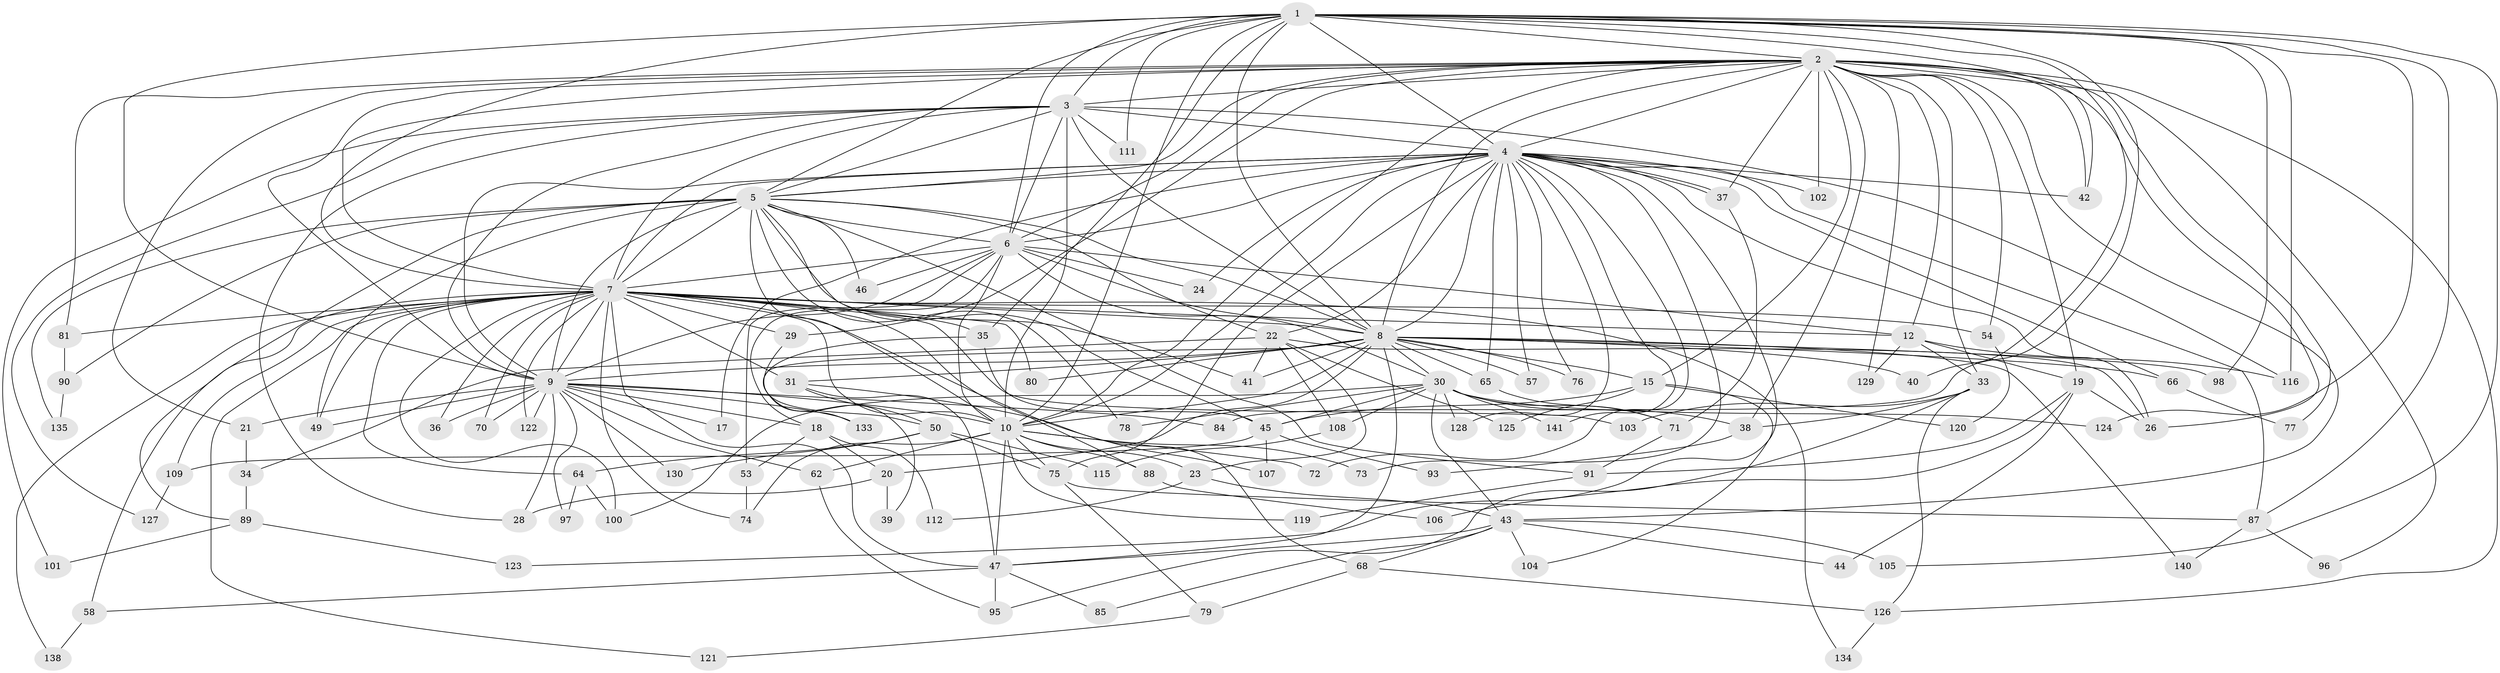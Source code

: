 // original degree distribution, {20: 0.02112676056338028, 28: 0.014084507042253521, 15: 0.007042253521126761, 16: 0.007042253521126761, 29: 0.007042253521126761, 22: 0.007042253521126761, 19: 0.007042253521126761, 8: 0.014084507042253521, 6: 0.035211267605633804, 5: 0.035211267605633804, 3: 0.2112676056338028, 2: 0.5, 4: 0.09859154929577464, 7: 0.02112676056338028, 12: 0.007042253521126761, 9: 0.007042253521126761}
// Generated by graph-tools (version 1.1) at 2025/41/03/06/25 10:41:34]
// undirected, 107 vertices, 263 edges
graph export_dot {
graph [start="1"]
  node [color=gray90,style=filled];
  1 [super="+16"];
  2 [super="+59"];
  3 [super="+113"];
  4 [super="+27"];
  5 [super="+14"];
  6 [super="+52"];
  7 [super="+25"];
  8 [super="+11"];
  9 [super="+61"];
  10 [super="+63"];
  12 [super="+13"];
  15;
  17;
  18 [super="+48"];
  19 [super="+82"];
  20;
  21;
  22 [super="+142"];
  23;
  24;
  26 [super="+32"];
  28 [super="+92"];
  29;
  30 [super="+99"];
  31 [super="+139"];
  33 [super="+132"];
  34;
  35 [super="+55"];
  36;
  37 [super="+83"];
  38 [super="+94"];
  39;
  40;
  41 [super="+51"];
  42 [super="+56"];
  43 [super="+69"];
  44;
  45 [super="+60"];
  46;
  47 [super="+67"];
  49;
  50;
  53 [super="+114"];
  54;
  57;
  58;
  62;
  64 [super="+110"];
  65 [super="+86"];
  66;
  68;
  70;
  71;
  72;
  73;
  74;
  75 [super="+136"];
  76;
  77;
  78;
  79;
  80;
  81;
  84;
  85;
  87 [super="+118"];
  88;
  89;
  90;
  91 [super="+137"];
  93;
  95 [super="+117"];
  96;
  97;
  98;
  100;
  101;
  102;
  103;
  104;
  105;
  106;
  107;
  108;
  109;
  111;
  112;
  115;
  116 [super="+131"];
  119;
  120;
  121;
  122;
  123;
  124;
  125;
  126;
  127;
  128;
  129;
  130;
  133;
  134;
  135;
  138;
  140;
  141;
  1 -- 2;
  1 -- 3;
  1 -- 4;
  1 -- 5 [weight=2];
  1 -- 6;
  1 -- 7;
  1 -- 8;
  1 -- 9;
  1 -- 10;
  1 -- 35;
  1 -- 40;
  1 -- 42;
  1 -- 84;
  1 -- 87;
  1 -- 98;
  1 -- 105;
  1 -- 111;
  1 -- 116;
  1 -- 124;
  2 -- 3;
  2 -- 4;
  2 -- 5;
  2 -- 6 [weight=2];
  2 -- 7;
  2 -- 8;
  2 -- 9;
  2 -- 10 [weight=2];
  2 -- 12 [weight=2];
  2 -- 15;
  2 -- 19;
  2 -- 21;
  2 -- 26;
  2 -- 29;
  2 -- 33;
  2 -- 43;
  2 -- 54;
  2 -- 77;
  2 -- 81;
  2 -- 96;
  2 -- 102;
  2 -- 126;
  2 -- 42;
  2 -- 129;
  2 -- 38;
  2 -- 37;
  3 -- 4;
  3 -- 5;
  3 -- 6;
  3 -- 7;
  3 -- 8;
  3 -- 9;
  3 -- 10 [weight=2];
  3 -- 28;
  3 -- 101;
  3 -- 111;
  3 -- 116;
  3 -- 127;
  4 -- 5 [weight=2];
  4 -- 6;
  4 -- 7 [weight=2];
  4 -- 8;
  4 -- 9;
  4 -- 10;
  4 -- 17;
  4 -- 22;
  4 -- 24;
  4 -- 37;
  4 -- 37;
  4 -- 42;
  4 -- 57;
  4 -- 65;
  4 -- 66;
  4 -- 72;
  4 -- 73;
  4 -- 75;
  4 -- 76;
  4 -- 102;
  4 -- 128;
  4 -- 141;
  4 -- 26;
  4 -- 123;
  4 -- 87;
  5 -- 6;
  5 -- 7;
  5 -- 8;
  5 -- 9;
  5 -- 10;
  5 -- 22;
  5 -- 41;
  5 -- 45;
  5 -- 46;
  5 -- 49;
  5 -- 78;
  5 -- 89;
  5 -- 90;
  5 -- 91;
  5 -- 135;
  6 -- 7;
  6 -- 8 [weight=2];
  6 -- 9;
  6 -- 10;
  6 -- 12;
  6 -- 18;
  6 -- 24;
  6 -- 30;
  6 -- 46;
  6 -- 53;
  7 -- 8;
  7 -- 9;
  7 -- 10;
  7 -- 31;
  7 -- 35;
  7 -- 36;
  7 -- 47;
  7 -- 49;
  7 -- 54;
  7 -- 58;
  7 -- 64;
  7 -- 70;
  7 -- 74;
  7 -- 88;
  7 -- 100;
  7 -- 103;
  7 -- 109;
  7 -- 121;
  7 -- 122;
  7 -- 134;
  7 -- 80;
  7 -- 81;
  7 -- 29;
  7 -- 138;
  7 -- 107;
  7 -- 12 [weight=2];
  8 -- 9;
  8 -- 10;
  8 -- 15;
  8 -- 20;
  8 -- 30;
  8 -- 31;
  8 -- 40;
  8 -- 47;
  8 -- 76;
  8 -- 98;
  8 -- 133;
  8 -- 65;
  8 -- 66;
  8 -- 41 [weight=2];
  8 -- 140;
  8 -- 80;
  8 -- 57;
  9 -- 10;
  9 -- 17;
  9 -- 18 [weight=2];
  9 -- 21;
  9 -- 28;
  9 -- 36;
  9 -- 62;
  9 -- 70;
  9 -- 84;
  9 -- 97;
  9 -- 122;
  9 -- 133;
  9 -- 130;
  9 -- 49;
  10 -- 23;
  10 -- 62;
  10 -- 72;
  10 -- 74;
  10 -- 88;
  10 -- 119;
  10 -- 47;
  10 -- 73;
  10 -- 75;
  12 -- 19;
  12 -- 33;
  12 -- 129;
  12 -- 116;
  15 -- 45;
  15 -- 104;
  15 -- 120;
  15 -- 125;
  18 -- 20;
  18 -- 112;
  18 -- 53;
  19 -- 44;
  19 -- 106;
  19 -- 26;
  19 -- 91;
  20 -- 39;
  20 -- 28;
  21 -- 34;
  22 -- 23;
  22 -- 26;
  22 -- 34;
  22 -- 108;
  22 -- 125;
  22 -- 41;
  23 -- 43;
  23 -- 112;
  29 -- 50;
  30 -- 38;
  30 -- 71;
  30 -- 78;
  30 -- 100;
  30 -- 108;
  30 -- 124;
  30 -- 128;
  30 -- 141;
  30 -- 43;
  30 -- 45;
  31 -- 50;
  31 -- 68;
  31 -- 47;
  33 -- 38;
  33 -- 103;
  33 -- 95;
  33 -- 126;
  34 -- 89;
  35 -- 39;
  35 -- 45;
  37 -- 71;
  38 -- 93;
  43 -- 44;
  43 -- 68;
  43 -- 85;
  43 -- 104;
  43 -- 105;
  43 -- 47;
  45 -- 93;
  45 -- 107;
  45 -- 109;
  47 -- 58;
  47 -- 95;
  47 -- 85;
  50 -- 64;
  50 -- 75;
  50 -- 115;
  50 -- 130;
  53 -- 74;
  54 -- 120;
  58 -- 138;
  62 -- 95;
  64 -- 97;
  64 -- 100;
  65 -- 71;
  66 -- 77;
  68 -- 79;
  68 -- 126;
  71 -- 91;
  75 -- 79;
  75 -- 87;
  79 -- 121;
  81 -- 90;
  87 -- 96;
  87 -- 140;
  88 -- 106;
  89 -- 101;
  89 -- 123;
  90 -- 135;
  91 -- 119;
  108 -- 115;
  109 -- 127;
  126 -- 134;
}
